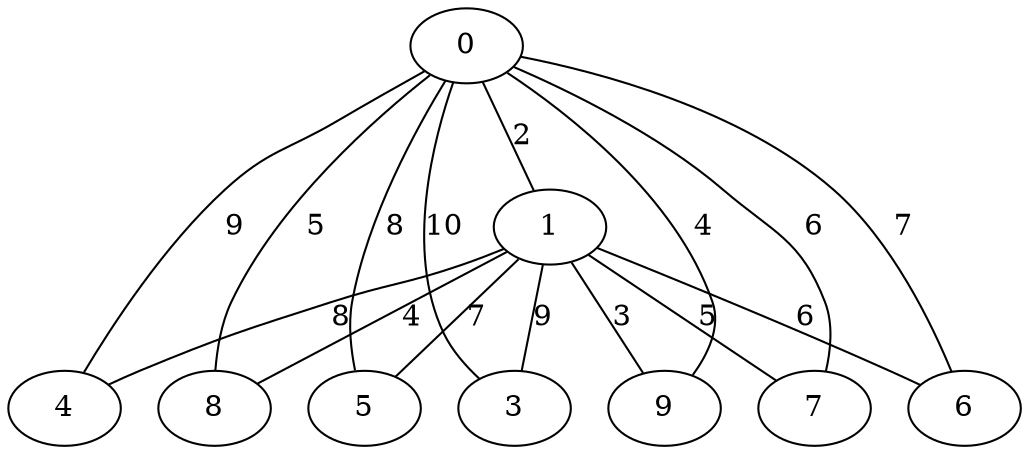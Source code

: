graph {
    0 -- 3 [label=10]
    0 -- 4 [label=9]
    0 -- 5 [label=8]
    0 -- 6 [label=7]
    0 -- 7 [label=6]
    0 -- 8 [label=5]
    0 -- 9 [label=4]
    0 -- 1 [label=2]
    1 -- 3 [label=9]
    1 -- 4 [label=8]
    1 -- 5 [label=7]
    1 -- 6 [label=6]
    1 -- 7 [label=5]
    1 -- 8 [label=4]
    1 -- 9 [label=3]
}
